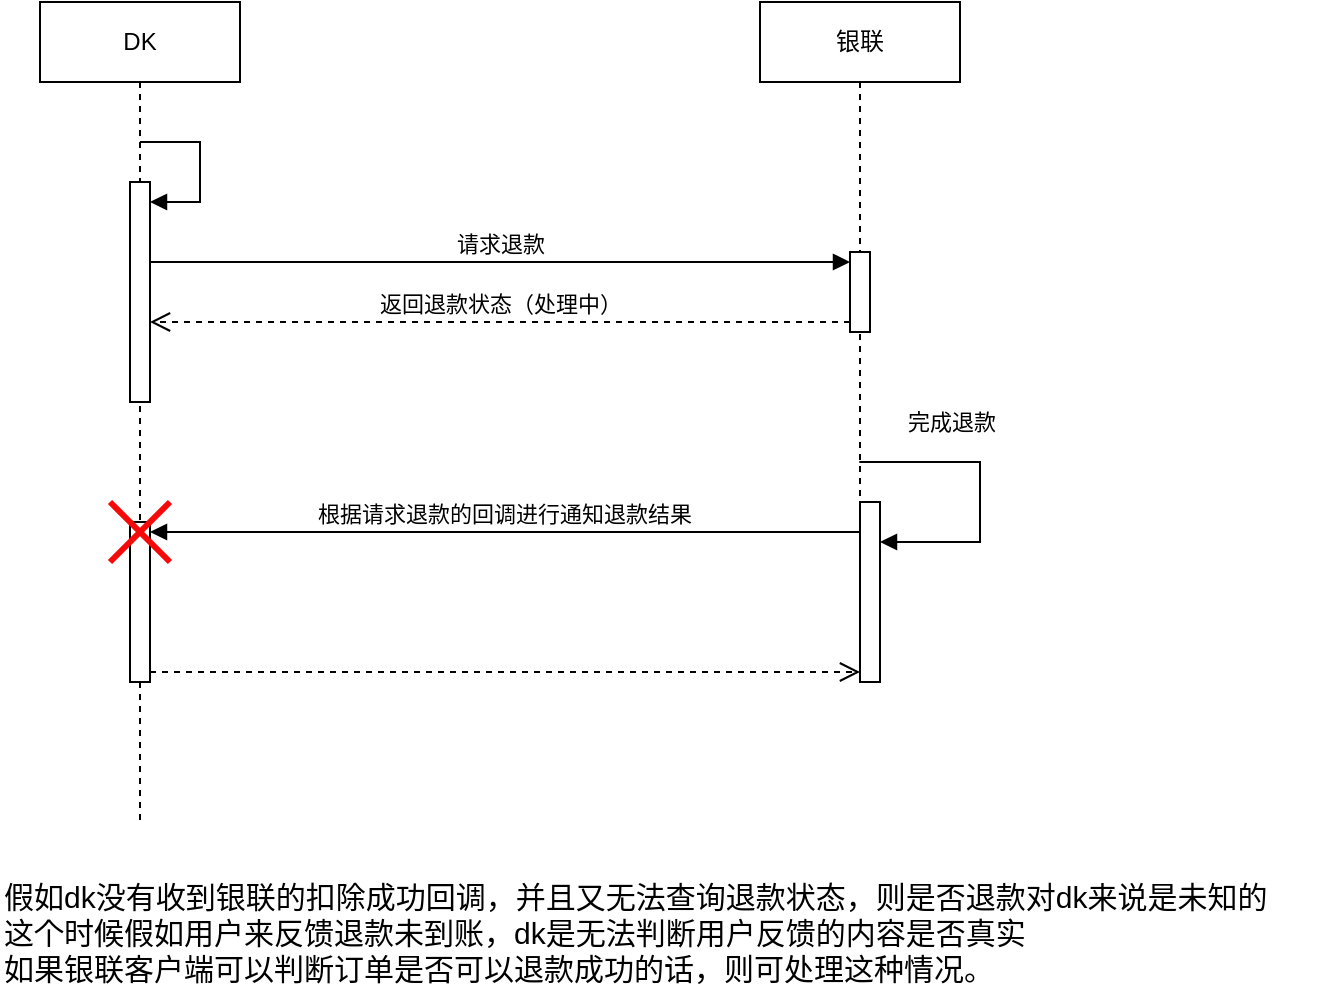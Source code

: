 <mxfile version="25.0.3">
  <diagram name="第 1 页" id="GAyrLSol1Q3GHH-3OnWV">
    <mxGraphModel dx="1379" dy="791" grid="1" gridSize="10" guides="1" tooltips="1" connect="1" arrows="1" fold="1" page="1" pageScale="1" pageWidth="827" pageHeight="1169" math="0" shadow="0">
      <root>
        <mxCell id="0" />
        <mxCell id="1" parent="0" />
        <mxCell id="p_8_d7TKpOltRARbijSC-2" value="银联" style="shape=umlLifeline;perimeter=lifelinePerimeter;whiteSpace=wrap;html=1;container=1;dropTarget=0;collapsible=0;recursiveResize=0;outlineConnect=0;portConstraint=eastwest;newEdgeStyle={&quot;curved&quot;:0,&quot;rounded&quot;:0};" vertex="1" parent="1">
          <mxGeometry x="540" y="60" width="100" height="330" as="geometry" />
        </mxCell>
        <mxCell id="p_8_d7TKpOltRARbijSC-3" value="" style="html=1;points=[[0,0,0,0,5],[0,1,0,0,-5],[1,0,0,0,5],[1,1,0,0,-5]];perimeter=orthogonalPerimeter;outlineConnect=0;targetShapes=umlLifeline;portConstraint=eastwest;newEdgeStyle={&quot;curved&quot;:0,&quot;rounded&quot;:0};" vertex="1" parent="p_8_d7TKpOltRARbijSC-2">
          <mxGeometry x="45" y="125" width="10" height="40" as="geometry" />
        </mxCell>
        <mxCell id="p_8_d7TKpOltRARbijSC-4" value="" style="html=1;points=[[0,0,0,0,5],[0,1,0,0,-5],[1,0,0,0,5],[1,1,0,0,-5]];perimeter=orthogonalPerimeter;outlineConnect=0;targetShapes=umlLifeline;portConstraint=eastwest;newEdgeStyle={&quot;curved&quot;:0,&quot;rounded&quot;:0};" vertex="1" parent="p_8_d7TKpOltRARbijSC-2">
          <mxGeometry x="50" y="250" width="10" height="90" as="geometry" />
        </mxCell>
        <mxCell id="p_8_d7TKpOltRARbijSC-5" value="完成退款" style="html=1;align=left;spacingLeft=2;endArrow=block;rounded=0;edgeStyle=orthogonalEdgeStyle;curved=0;rounded=0;" edge="1" parent="p_8_d7TKpOltRARbijSC-2" target="p_8_d7TKpOltRARbijSC-4">
          <mxGeometry x="-0.73" y="20" relative="1" as="geometry">
            <mxPoint x="49.667" y="230" as="sourcePoint" />
            <Array as="points">
              <mxPoint x="110" y="230" />
              <mxPoint x="110" y="270" />
            </Array>
            <mxPoint as="offset" />
          </mxGeometry>
        </mxCell>
        <mxCell id="p_8_d7TKpOltRARbijSC-6" value="DK" style="shape=umlLifeline;perimeter=lifelinePerimeter;whiteSpace=wrap;html=1;container=1;dropTarget=0;collapsible=0;recursiveResize=0;outlineConnect=0;portConstraint=eastwest;newEdgeStyle={&quot;curved&quot;:0,&quot;rounded&quot;:0};" vertex="1" parent="1">
          <mxGeometry x="180" y="60" width="100" height="410" as="geometry" />
        </mxCell>
        <mxCell id="p_8_d7TKpOltRARbijSC-7" value="" style="html=1;points=[[0,0,0,0,5],[0,1,0,0,-5],[1,0,0,0,5],[1,1,0,0,-5]];perimeter=orthogonalPerimeter;outlineConnect=0;targetShapes=umlLifeline;portConstraint=eastwest;newEdgeStyle={&quot;curved&quot;:0,&quot;rounded&quot;:0};" vertex="1" parent="p_8_d7TKpOltRARbijSC-6">
          <mxGeometry x="45" y="90" width="10" height="110" as="geometry" />
        </mxCell>
        <mxCell id="p_8_d7TKpOltRARbijSC-8" value="" style="html=1;align=left;spacingLeft=2;endArrow=block;rounded=0;edgeStyle=orthogonalEdgeStyle;curved=0;rounded=0;" edge="1" parent="p_8_d7TKpOltRARbijSC-6" target="p_8_d7TKpOltRARbijSC-7">
          <mxGeometry relative="1" as="geometry">
            <mxPoint x="50" y="70" as="sourcePoint" />
            <Array as="points">
              <mxPoint x="80" y="100" />
            </Array>
          </mxGeometry>
        </mxCell>
        <mxCell id="p_8_d7TKpOltRARbijSC-9" value="" style="html=1;points=[[0,0,0,0,5],[0,1,0,0,-5],[1,0,0,0,5],[1,1,0,0,-5]];perimeter=orthogonalPerimeter;outlineConnect=0;targetShapes=umlLifeline;portConstraint=eastwest;newEdgeStyle={&quot;curved&quot;:0,&quot;rounded&quot;:0};" vertex="1" parent="p_8_d7TKpOltRARbijSC-6">
          <mxGeometry x="45" y="260" width="10" height="80" as="geometry" />
        </mxCell>
        <mxCell id="p_8_d7TKpOltRARbijSC-10" value="" style="shape=umlDestroy;whiteSpace=wrap;html=1;strokeWidth=3;targetShapes=umlLifeline;strokeColor=#f50a0a;" vertex="1" parent="p_8_d7TKpOltRARbijSC-6">
          <mxGeometry x="35" y="250" width="30" height="30" as="geometry" />
        </mxCell>
        <mxCell id="p_8_d7TKpOltRARbijSC-11" value="请求退款" style="html=1;verticalAlign=bottom;endArrow=block;curved=0;rounded=0;entryX=0;entryY=0;entryDx=0;entryDy=5;" edge="1" parent="1" source="p_8_d7TKpOltRARbijSC-7" target="p_8_d7TKpOltRARbijSC-3">
          <mxGeometry relative="1" as="geometry">
            <mxPoint x="240" y="190" as="sourcePoint" />
          </mxGeometry>
        </mxCell>
        <mxCell id="p_8_d7TKpOltRARbijSC-12" value="返回退款状态（处理中）" style="html=1;verticalAlign=bottom;endArrow=open;dashed=1;endSize=8;curved=0;rounded=0;exitX=0;exitY=1;exitDx=0;exitDy=-5;" edge="1" parent="1" source="p_8_d7TKpOltRARbijSC-3" target="p_8_d7TKpOltRARbijSC-7">
          <mxGeometry relative="1" as="geometry">
            <mxPoint x="410" y="265" as="targetPoint" />
          </mxGeometry>
        </mxCell>
        <mxCell id="p_8_d7TKpOltRARbijSC-13" value="根据请求退款的回调进行通知退款结果" style="html=1;verticalAlign=bottom;endArrow=block;curved=0;rounded=0;entryX=1;entryY=0;entryDx=0;entryDy=5;" edge="1" parent="1" target="p_8_d7TKpOltRARbijSC-9">
          <mxGeometry x="0.001" relative="1" as="geometry">
            <mxPoint x="589.5" y="325" as="sourcePoint" />
            <mxPoint as="offset" />
          </mxGeometry>
        </mxCell>
        <mxCell id="p_8_d7TKpOltRARbijSC-14" value="" style="html=1;verticalAlign=bottom;endArrow=open;dashed=1;endSize=8;curved=0;rounded=0;exitX=1;exitY=1;exitDx=0;exitDy=-5;" edge="1" parent="1" source="p_8_d7TKpOltRARbijSC-9" target="p_8_d7TKpOltRARbijSC-4">
          <mxGeometry relative="1" as="geometry">
            <mxPoint x="610" y="390" as="targetPoint" />
          </mxGeometry>
        </mxCell>
        <mxCell id="p_8_d7TKpOltRARbijSC-15" value="假如dk没有收到银联的扣除成功回调，&lt;span style=&quot;background-color: initial;&quot;&gt;并且又无法查询退款状态，则是否退款对dk来说是未知的&lt;/span&gt;&lt;div&gt;这个时候假如用户来反馈退款未到账，dk是无法判断用户反馈的内容是否真实&lt;/div&gt;&lt;div&gt;如果银联客户端可以判断订单是否可以退款成功的话，则可处理这种情况。&lt;br&gt;&lt;/div&gt;" style="text;html=1;align=left;verticalAlign=middle;resizable=0;points=[];autosize=1;strokeColor=none;fillColor=none;fontSize=15;" vertex="1" parent="1">
          <mxGeometry x="160" y="490" width="660" height="70" as="geometry" />
        </mxCell>
      </root>
    </mxGraphModel>
  </diagram>
</mxfile>
